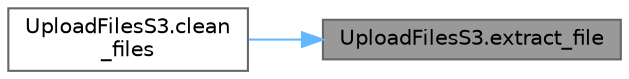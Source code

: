 digraph "UploadFilesS3.extract_file"
{
 // LATEX_PDF_SIZE
  bgcolor="transparent";
  edge [fontname=Helvetica,fontsize=10,labelfontname=Helvetica,labelfontsize=10];
  node [fontname=Helvetica,fontsize=10,shape=box,height=0.2,width=0.4];
  rankdir="RL";
  Node1 [id="Node000001",label="UploadFilesS3.extract_file",height=0.2,width=0.4,color="gray40", fillcolor="grey60", style="filled", fontcolor="black",tooltip=" "];
  Node1 -> Node2 [id="edge1_Node000001_Node000002",dir="back",color="steelblue1",style="solid",tooltip=" "];
  Node2 [id="Node000002",label="UploadFilesS3.clean\l_files",height=0.2,width=0.4,color="grey40", fillcolor="white", style="filled",URL="$namespace_upload_files_s3.html#a57f56cd91f1a76d464bb3b0212658bd8",tooltip=" "];
}
